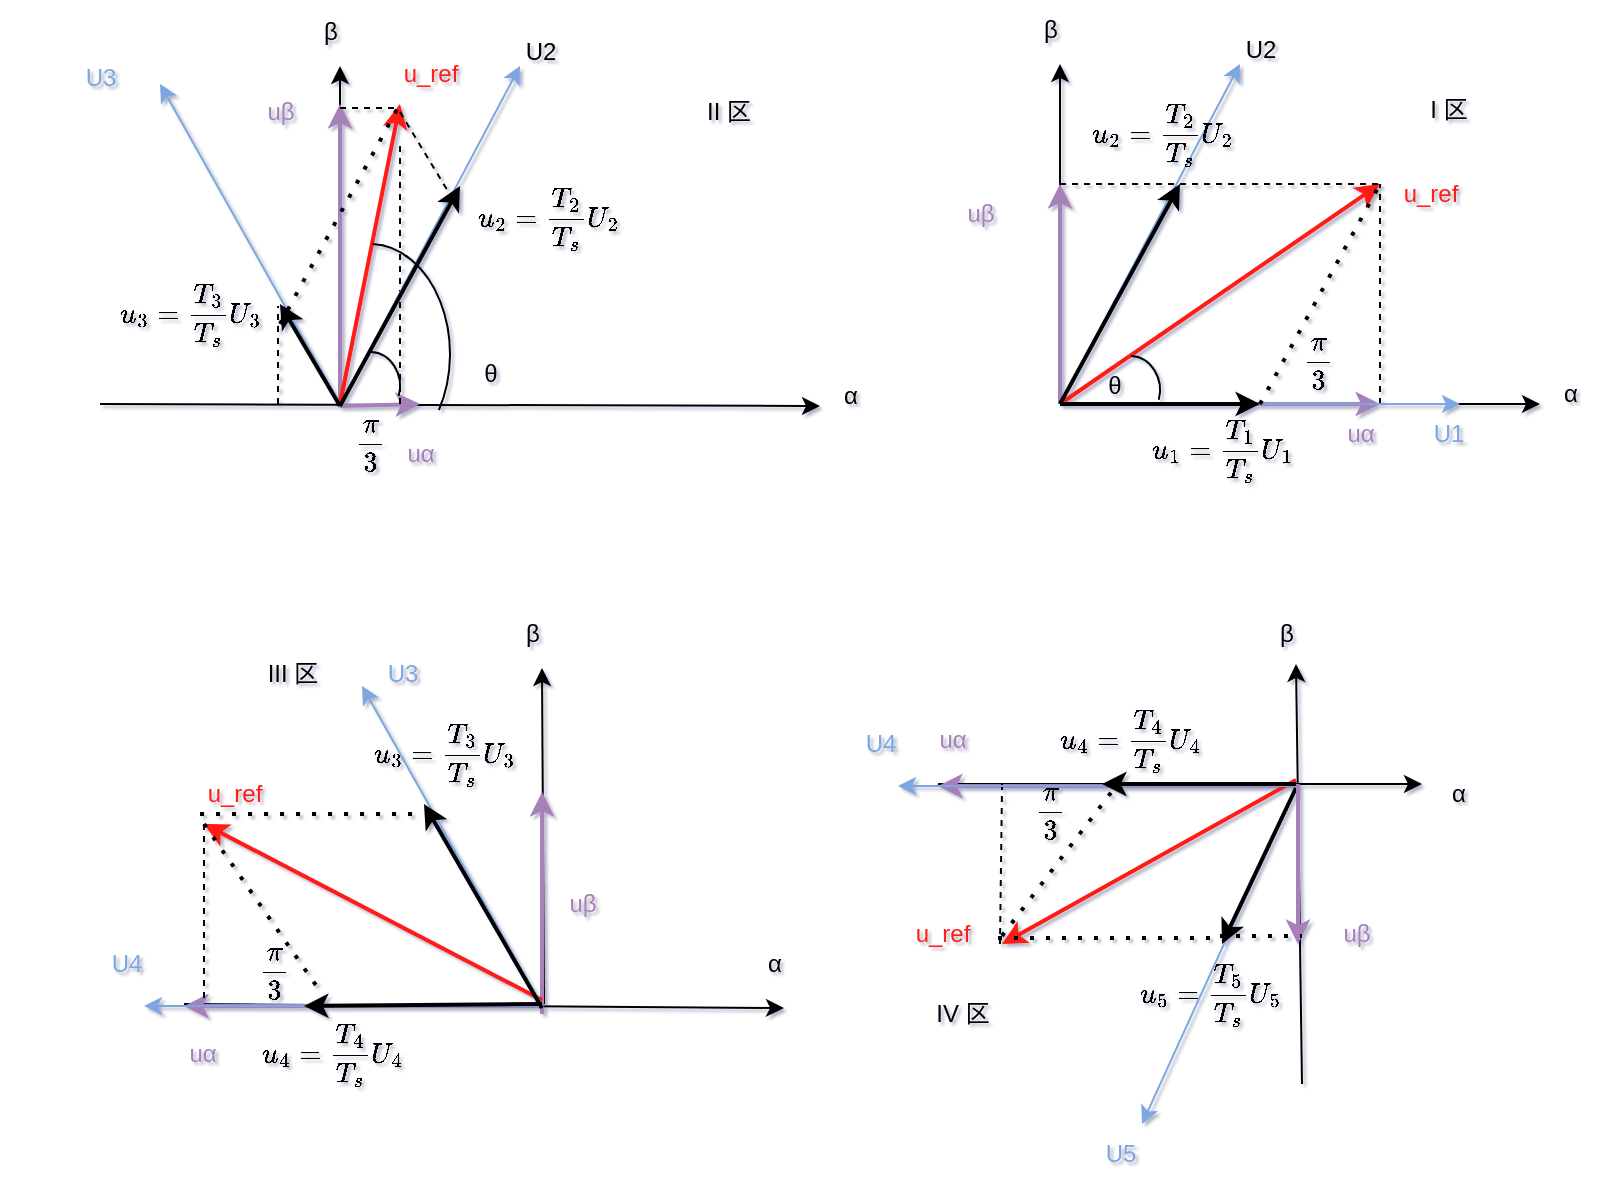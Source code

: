 <mxfile version="26.2.9">
  <diagram name="扇区1" id="LeHF-Duk00YqfWpQOEcl">
    <mxGraphModel dx="948" dy="563" grid="1" gridSize="10" guides="1" tooltips="1" connect="1" arrows="1" fold="1" page="1" pageScale="1" pageWidth="827" pageHeight="1169" math="1" shadow="1">
      <root>
        <mxCell id="0" />
        <mxCell id="1" parent="0" />
        <mxCell id="ZCoVLuQZG-VMDDXFzoyv-36" value="" style="endArrow=classic;html=1;rounded=0;" edge="1" parent="1">
          <mxGeometry width="50" height="50" relative="1" as="geometry">
            <mxPoint x="539" y="320" as="sourcePoint" />
            <mxPoint x="779" y="320" as="targetPoint" />
          </mxGeometry>
        </mxCell>
        <mxCell id="ZCoVLuQZG-VMDDXFzoyv-37" value="" style="endArrow=classic;html=1;rounded=0;" edge="1" parent="1">
          <mxGeometry width="50" height="50" relative="1" as="geometry">
            <mxPoint x="539" y="320" as="sourcePoint" />
            <mxPoint x="539" y="150" as="targetPoint" />
          </mxGeometry>
        </mxCell>
        <mxCell id="ZCoVLuQZG-VMDDXFzoyv-38" value="α" style="text;html=1;align=center;verticalAlign=middle;resizable=0;points=[];autosize=1;strokeColor=none;fillColor=none;" vertex="1" parent="1">
          <mxGeometry x="779" y="300" width="30" height="30" as="geometry" />
        </mxCell>
        <mxCell id="ZCoVLuQZG-VMDDXFzoyv-39" value="β" style="text;html=1;align=center;verticalAlign=middle;resizable=0;points=[];autosize=1;strokeColor=none;fillColor=none;" vertex="1" parent="1">
          <mxGeometry x="519" y="118" width="30" height="30" as="geometry" />
        </mxCell>
        <mxCell id="ZCoVLuQZG-VMDDXFzoyv-40" value="" style="endArrow=classic;html=1;rounded=0;strokeColor=#A680B8;strokeWidth=2;" edge="1" parent="1">
          <mxGeometry width="50" height="50" relative="1" as="geometry">
            <mxPoint x="539" y="320" as="sourcePoint" />
            <mxPoint x="699" y="320" as="targetPoint" />
          </mxGeometry>
        </mxCell>
        <mxCell id="ZCoVLuQZG-VMDDXFzoyv-41" value="&lt;font style=&quot;color: rgb(166, 128, 184);&quot;&gt;uα&lt;/font&gt;" style="text;html=1;align=center;verticalAlign=middle;resizable=0;points=[];autosize=1;strokeColor=none;fillColor=none;" vertex="1" parent="1">
          <mxGeometry x="669" y="320" width="40" height="30" as="geometry" />
        </mxCell>
        <mxCell id="ZCoVLuQZG-VMDDXFzoyv-42" value="" style="endArrow=classic;html=1;rounded=0;strokeWidth=2;strokeColor=#A680B8;" edge="1" parent="1">
          <mxGeometry width="50" height="50" relative="1" as="geometry">
            <mxPoint x="539" y="320" as="sourcePoint" />
            <mxPoint x="539" y="210" as="targetPoint" />
          </mxGeometry>
        </mxCell>
        <mxCell id="ZCoVLuQZG-VMDDXFzoyv-43" value="&lt;font style=&quot;color: rgb(166, 128, 184);&quot;&gt;uβ&lt;/font&gt;" style="text;html=1;align=center;verticalAlign=middle;resizable=0;points=[];autosize=1;strokeColor=none;fillColor=none;" vertex="1" parent="1">
          <mxGeometry x="479" y="210" width="40" height="30" as="geometry" />
        </mxCell>
        <mxCell id="ZCoVLuQZG-VMDDXFzoyv-44" value="" style="endArrow=classic;html=1;rounded=0;strokeWidth=2;strokeColor=#FF1A12;" edge="1" parent="1">
          <mxGeometry width="50" height="50" relative="1" as="geometry">
            <mxPoint x="539" y="320" as="sourcePoint" />
            <mxPoint x="699" y="210" as="targetPoint" />
          </mxGeometry>
        </mxCell>
        <mxCell id="ZCoVLuQZG-VMDDXFzoyv-45" value="" style="endArrow=none;dashed=1;html=1;rounded=0;" edge="1" parent="1">
          <mxGeometry width="50" height="50" relative="1" as="geometry">
            <mxPoint x="539" y="210" as="sourcePoint" />
            <mxPoint x="699" y="210" as="targetPoint" />
          </mxGeometry>
        </mxCell>
        <mxCell id="ZCoVLuQZG-VMDDXFzoyv-46" value="" style="endArrow=none;dashed=1;html=1;rounded=0;" edge="1" parent="1">
          <mxGeometry width="50" height="50" relative="1" as="geometry">
            <mxPoint x="699" y="320" as="sourcePoint" />
            <mxPoint x="699" y="210" as="targetPoint" />
          </mxGeometry>
        </mxCell>
        <mxCell id="ZCoVLuQZG-VMDDXFzoyv-47" value="&lt;font style=&quot;color: rgb(255, 26, 18);&quot;&gt;u_ref&lt;/font&gt;" style="text;html=1;align=center;verticalAlign=middle;resizable=0;points=[];autosize=1;strokeColor=none;fillColor=none;" vertex="1" parent="1">
          <mxGeometry x="699" y="200" width="50" height="30" as="geometry" />
        </mxCell>
        <mxCell id="ZCoVLuQZG-VMDDXFzoyv-48" value="" style="endArrow=classic;html=1;rounded=0;strokeColor=#7EA6E0;" edge="1" parent="1">
          <mxGeometry width="50" height="50" relative="1" as="geometry">
            <mxPoint x="539" y="320" as="sourcePoint" />
            <mxPoint x="629" y="150" as="targetPoint" />
          </mxGeometry>
        </mxCell>
        <mxCell id="ZCoVLuQZG-VMDDXFzoyv-49" value="" style="endArrow=classic;html=1;rounded=0;strokeColor=#7EA6E0;" edge="1" parent="1">
          <mxGeometry width="50" height="50" relative="1" as="geometry">
            <mxPoint x="539" y="320" as="sourcePoint" />
            <mxPoint x="739" y="320" as="targetPoint" />
          </mxGeometry>
        </mxCell>
        <mxCell id="ZCoVLuQZG-VMDDXFzoyv-50" value="U2" style="text;html=1;align=center;verticalAlign=middle;resizable=0;points=[];autosize=1;strokeColor=none;fillColor=none;" vertex="1" parent="1">
          <mxGeometry x="619" y="128" width="40" height="30" as="geometry" />
        </mxCell>
        <mxCell id="ZCoVLuQZG-VMDDXFzoyv-51" value="&lt;font style=&quot;color: rgb(126, 166, 224);&quot;&gt;U1&lt;/font&gt;" style="text;html=1;align=center;verticalAlign=middle;resizable=0;points=[];autosize=1;strokeColor=none;fillColor=none;" vertex="1" parent="1">
          <mxGeometry x="713" y="320" width="40" height="30" as="geometry" />
        </mxCell>
        <mxCell id="ZCoVLuQZG-VMDDXFzoyv-52" value="" style="endArrow=none;dashed=1;html=1;dashPattern=1 3;strokeWidth=2;rounded=0;" edge="1" parent="1">
          <mxGeometry width="50" height="50" relative="1" as="geometry">
            <mxPoint x="639" y="320" as="sourcePoint" />
            <mxPoint x="699" y="210" as="targetPoint" />
          </mxGeometry>
        </mxCell>
        <mxCell id="ZCoVLuQZG-VMDDXFzoyv-53" value="$$u_1 = \frac {T_1}{T_s} U_1$$" style="text;html=1;align=center;verticalAlign=middle;resizable=0;points=[];autosize=1;strokeColor=none;fillColor=none;" vertex="1" parent="1">
          <mxGeometry x="526" y="330" width="187" height="26" as="geometry" />
        </mxCell>
        <mxCell id="ZCoVLuQZG-VMDDXFzoyv-54" value="" style="endArrow=classic;html=1;rounded=0;strokeWidth=2;" edge="1" parent="1">
          <mxGeometry width="50" height="50" relative="1" as="geometry">
            <mxPoint x="539" y="320" as="sourcePoint" />
            <mxPoint x="639" y="320" as="targetPoint" />
          </mxGeometry>
        </mxCell>
        <mxCell id="ZCoVLuQZG-VMDDXFzoyv-55" value="" style="endArrow=classic;html=1;rounded=0;strokeWidth=2;" edge="1" parent="1">
          <mxGeometry width="50" height="50" relative="1" as="geometry">
            <mxPoint x="539" y="320" as="sourcePoint" />
            <mxPoint x="599" y="210" as="targetPoint" />
          </mxGeometry>
        </mxCell>
        <mxCell id="ZCoVLuQZG-VMDDXFzoyv-56" value="$$u_2 = \frac {T_2}{T_s} U_2$$" style="text;html=1;align=center;verticalAlign=middle;resizable=0;points=[];autosize=1;strokeColor=none;fillColor=none;" vertex="1" parent="1">
          <mxGeometry x="496" y="172" width="187" height="26" as="geometry" />
        </mxCell>
        <mxCell id="ZCoVLuQZG-VMDDXFzoyv-57" value="θ" style="text;html=1;align=center;verticalAlign=middle;resizable=0;points=[];autosize=1;strokeColor=none;fillColor=none;" vertex="1" parent="1">
          <mxGeometry x="551" y="296" width="30" height="30" as="geometry" />
        </mxCell>
        <mxCell id="ZCoVLuQZG-VMDDXFzoyv-59" value="$$\frac {\pi}{3}$$" style="text;html=1;align=center;verticalAlign=middle;resizable=0;points=[];autosize=1;strokeColor=none;fillColor=none;" vertex="1" parent="1">
          <mxGeometry x="613" y="285" width="110" height="30" as="geometry" />
        </mxCell>
        <mxCell id="ZCoVLuQZG-VMDDXFzoyv-60" value="" style="verticalLabelPosition=bottom;verticalAlign=top;html=1;shape=mxgraph.basic.arc;startAngle=0.005;endAngle=0.296;" vertex="1" parent="1">
          <mxGeometry x="559" y="296" width="30" height="34" as="geometry" />
        </mxCell>
        <mxCell id="ZCoVLuQZG-VMDDXFzoyv-61" value="I 区" style="text;html=1;align=center;verticalAlign=middle;resizable=0;points=[];autosize=1;strokeColor=none;fillColor=none;" vertex="1" parent="1">
          <mxGeometry x="713" y="158" width="40" height="30" as="geometry" />
        </mxCell>
        <mxCell id="ZCoVLuQZG-VMDDXFzoyv-63" value="" style="endArrow=classic;html=1;rounded=0;" edge="1" parent="1">
          <mxGeometry width="50" height="50" relative="1" as="geometry">
            <mxPoint x="59" y="320" as="sourcePoint" />
            <mxPoint x="419" y="321" as="targetPoint" />
          </mxGeometry>
        </mxCell>
        <mxCell id="ZCoVLuQZG-VMDDXFzoyv-64" value="" style="endArrow=classic;html=1;rounded=0;" edge="1" parent="1">
          <mxGeometry width="50" height="50" relative="1" as="geometry">
            <mxPoint x="179" y="321" as="sourcePoint" />
            <mxPoint x="179" y="151" as="targetPoint" />
          </mxGeometry>
        </mxCell>
        <mxCell id="ZCoVLuQZG-VMDDXFzoyv-65" value="α" style="text;html=1;align=center;verticalAlign=middle;resizable=0;points=[];autosize=1;strokeColor=none;fillColor=none;" vertex="1" parent="1">
          <mxGeometry x="419" y="301" width="30" height="30" as="geometry" />
        </mxCell>
        <mxCell id="ZCoVLuQZG-VMDDXFzoyv-66" value="β" style="text;html=1;align=center;verticalAlign=middle;resizable=0;points=[];autosize=1;strokeColor=none;fillColor=none;" vertex="1" parent="1">
          <mxGeometry x="159" y="119" width="30" height="30" as="geometry" />
        </mxCell>
        <mxCell id="ZCoVLuQZG-VMDDXFzoyv-67" value="" style="endArrow=classic;html=1;rounded=0;strokeColor=#A680B8;strokeWidth=2;" edge="1" parent="1">
          <mxGeometry width="50" height="50" relative="1" as="geometry">
            <mxPoint x="179" y="321" as="sourcePoint" />
            <mxPoint x="219" y="320" as="targetPoint" />
          </mxGeometry>
        </mxCell>
        <mxCell id="ZCoVLuQZG-VMDDXFzoyv-68" value="&lt;font style=&quot;color: rgb(166, 128, 184);&quot;&gt;uα&lt;/font&gt;" style="text;html=1;align=center;verticalAlign=middle;resizable=0;points=[];autosize=1;strokeColor=none;fillColor=none;" vertex="1" parent="1">
          <mxGeometry x="199" y="330" width="40" height="30" as="geometry" />
        </mxCell>
        <mxCell id="ZCoVLuQZG-VMDDXFzoyv-69" value="" style="endArrow=classic;html=1;rounded=0;strokeWidth=2;strokeColor=#A680B8;" edge="1" parent="1">
          <mxGeometry width="50" height="50" relative="1" as="geometry">
            <mxPoint x="179" y="321" as="sourcePoint" />
            <mxPoint x="179" y="170" as="targetPoint" />
          </mxGeometry>
        </mxCell>
        <mxCell id="ZCoVLuQZG-VMDDXFzoyv-70" value="&lt;font style=&quot;color: rgb(166, 128, 184);&quot;&gt;uβ&lt;/font&gt;" style="text;html=1;align=center;verticalAlign=middle;resizable=0;points=[];autosize=1;strokeColor=none;fillColor=none;" vertex="1" parent="1">
          <mxGeometry x="129" y="159" width="40" height="30" as="geometry" />
        </mxCell>
        <mxCell id="ZCoVLuQZG-VMDDXFzoyv-71" value="" style="endArrow=classic;html=1;rounded=0;strokeWidth=2;strokeColor=#FF1A12;" edge="1" parent="1">
          <mxGeometry width="50" height="50" relative="1" as="geometry">
            <mxPoint x="179" y="320" as="sourcePoint" />
            <mxPoint x="209" y="170" as="targetPoint" />
          </mxGeometry>
        </mxCell>
        <mxCell id="ZCoVLuQZG-VMDDXFzoyv-72" value="" style="endArrow=none;dashed=1;html=1;rounded=0;" edge="1" parent="1">
          <mxGeometry width="50" height="50" relative="1" as="geometry">
            <mxPoint x="179" y="172" as="sourcePoint" />
            <mxPoint x="209" y="172" as="targetPoint" />
          </mxGeometry>
        </mxCell>
        <mxCell id="ZCoVLuQZG-VMDDXFzoyv-73" value="" style="endArrow=none;dashed=1;html=1;rounded=0;" edge="1" parent="1">
          <mxGeometry width="50" height="50" relative="1" as="geometry">
            <mxPoint x="209" y="320" as="sourcePoint" />
            <mxPoint x="209" y="190" as="targetPoint" />
          </mxGeometry>
        </mxCell>
        <mxCell id="ZCoVLuQZG-VMDDXFzoyv-74" value="&lt;font style=&quot;color: rgb(255, 26, 18);&quot;&gt;u_ref&lt;/font&gt;" style="text;html=1;align=center;verticalAlign=middle;resizable=0;points=[];autosize=1;strokeColor=none;fillColor=none;" vertex="1" parent="1">
          <mxGeometry x="199" y="140" width="50" height="30" as="geometry" />
        </mxCell>
        <mxCell id="ZCoVLuQZG-VMDDXFzoyv-75" value="" style="endArrow=classic;html=1;rounded=0;strokeColor=#7EA6E0;" edge="1" parent="1">
          <mxGeometry width="50" height="50" relative="1" as="geometry">
            <mxPoint x="179" y="321" as="sourcePoint" />
            <mxPoint x="269" y="151" as="targetPoint" />
          </mxGeometry>
        </mxCell>
        <mxCell id="ZCoVLuQZG-VMDDXFzoyv-76" value="" style="endArrow=classic;html=1;rounded=0;strokeColor=#7EA6E0;" edge="1" parent="1">
          <mxGeometry width="50" height="50" relative="1" as="geometry">
            <mxPoint x="179" y="320" as="sourcePoint" />
            <mxPoint x="89" y="160" as="targetPoint" />
          </mxGeometry>
        </mxCell>
        <mxCell id="ZCoVLuQZG-VMDDXFzoyv-77" value="U2" style="text;html=1;align=center;verticalAlign=middle;resizable=0;points=[];autosize=1;strokeColor=none;fillColor=none;" vertex="1" parent="1">
          <mxGeometry x="259" y="129" width="40" height="30" as="geometry" />
        </mxCell>
        <mxCell id="ZCoVLuQZG-VMDDXFzoyv-80" value="$$u_3 = \frac {T_3}{T_s} U_3$$" style="text;html=1;align=center;verticalAlign=middle;resizable=0;points=[];autosize=1;strokeColor=none;fillColor=none;" vertex="1" parent="1">
          <mxGeometry x="9" y="260" width="190" height="30" as="geometry" />
        </mxCell>
        <mxCell id="ZCoVLuQZG-VMDDXFzoyv-81" value="" style="endArrow=classic;html=1;rounded=0;strokeWidth=2;" edge="1" parent="1">
          <mxGeometry width="50" height="50" relative="1" as="geometry">
            <mxPoint x="179" y="321" as="sourcePoint" />
            <mxPoint x="149" y="270" as="targetPoint" />
          </mxGeometry>
        </mxCell>
        <mxCell id="ZCoVLuQZG-VMDDXFzoyv-82" value="" style="endArrow=classic;html=1;rounded=0;strokeWidth=2;" edge="1" parent="1">
          <mxGeometry width="50" height="50" relative="1" as="geometry">
            <mxPoint x="179" y="321" as="sourcePoint" />
            <mxPoint x="239" y="211" as="targetPoint" />
          </mxGeometry>
        </mxCell>
        <mxCell id="ZCoVLuQZG-VMDDXFzoyv-83" value="$$u_2 = \frac {T_2}{T_s} U_2$$" style="text;html=1;align=center;verticalAlign=middle;resizable=0;points=[];autosize=1;strokeColor=none;fillColor=none;" vertex="1" parent="1">
          <mxGeometry x="189" y="214" width="187" height="26" as="geometry" />
        </mxCell>
        <mxCell id="ZCoVLuQZG-VMDDXFzoyv-84" value="θ" style="text;html=1;align=center;verticalAlign=middle;resizable=0;points=[];autosize=1;strokeColor=none;fillColor=none;" vertex="1" parent="1">
          <mxGeometry x="239" y="290" width="30" height="30" as="geometry" />
        </mxCell>
        <mxCell id="ZCoVLuQZG-VMDDXFzoyv-85" value="$$\frac {\pi}{3}$$" style="text;html=1;align=center;verticalAlign=middle;resizable=0;points=[];autosize=1;strokeColor=none;fillColor=none;" vertex="1" parent="1">
          <mxGeometry x="139" y="326" width="110" height="30" as="geometry" />
        </mxCell>
        <mxCell id="ZCoVLuQZG-VMDDXFzoyv-87" value="II 区" style="text;html=1;align=center;verticalAlign=middle;resizable=0;points=[];autosize=1;strokeColor=none;fillColor=none;" vertex="1" parent="1">
          <mxGeometry x="348" y="159" width="50" height="30" as="geometry" />
        </mxCell>
        <mxCell id="ZCoVLuQZG-VMDDXFzoyv-88" value="&lt;font style=&quot;color: rgb(126, 166, 224);&quot;&gt;U3&lt;/font&gt;" style="text;html=1;align=center;verticalAlign=middle;resizable=0;points=[];autosize=1;strokeColor=none;fillColor=none;" vertex="1" parent="1">
          <mxGeometry x="39" y="142" width="40" height="30" as="geometry" />
        </mxCell>
        <mxCell id="ZCoVLuQZG-VMDDXFzoyv-89" value="" style="endArrow=none;dashed=1;html=1;dashPattern=1 3;strokeWidth=2;rounded=0;" edge="1" parent="1">
          <mxGeometry width="50" height="50" relative="1" as="geometry">
            <mxPoint x="149" y="280" as="sourcePoint" />
            <mxPoint x="209" y="170" as="targetPoint" />
          </mxGeometry>
        </mxCell>
        <mxCell id="ZCoVLuQZG-VMDDXFzoyv-90" value="" style="endArrow=none;dashed=1;html=1;rounded=0;entryX=0.238;entryY=0.019;entryDx=0;entryDy=0;entryPerimeter=0;" edge="1" parent="1" target="ZCoVLuQZG-VMDDXFzoyv-83">
          <mxGeometry width="50" height="50" relative="1" as="geometry">
            <mxPoint x="209" y="174" as="sourcePoint" />
            <mxPoint x="229" y="214" as="targetPoint" />
          </mxGeometry>
        </mxCell>
        <mxCell id="ZCoVLuQZG-VMDDXFzoyv-91" value="" style="verticalLabelPosition=bottom;verticalAlign=top;html=1;shape=mxgraph.basic.arc;startAngle=0.005;endAngle=0.296;" vertex="1" parent="1">
          <mxGeometry x="179" y="294" width="30" height="34" as="geometry" />
        </mxCell>
        <mxCell id="ZCoVLuQZG-VMDDXFzoyv-93" value="" style="endArrow=none;dashed=1;html=1;rounded=0;" edge="1" parent="1">
          <mxGeometry width="50" height="50" relative="1" as="geometry">
            <mxPoint x="148" y="320" as="sourcePoint" />
            <mxPoint x="148" y="271" as="targetPoint" />
          </mxGeometry>
        </mxCell>
        <mxCell id="ZCoVLuQZG-VMDDXFzoyv-95" value="" style="verticalLabelPosition=bottom;verticalAlign=top;html=1;shape=mxgraph.basic.arc;startAngle=0.005;endAngle=0.335;" vertex="1" parent="1">
          <mxGeometry x="154" y="240" width="80" height="110" as="geometry" />
        </mxCell>
        <mxCell id="ZCoVLuQZG-VMDDXFzoyv-96" value="" style="endArrow=classic;html=1;rounded=0;" edge="1" parent="1">
          <mxGeometry width="50" height="50" relative="1" as="geometry">
            <mxPoint x="101" y="620" as="sourcePoint" />
            <mxPoint x="401" y="622" as="targetPoint" />
          </mxGeometry>
        </mxCell>
        <mxCell id="ZCoVLuQZG-VMDDXFzoyv-97" value="" style="endArrow=classic;html=1;rounded=0;" edge="1" parent="1">
          <mxGeometry width="50" height="50" relative="1" as="geometry">
            <mxPoint x="281" y="620" as="sourcePoint" />
            <mxPoint x="280" y="452" as="targetPoint" />
          </mxGeometry>
        </mxCell>
        <mxCell id="ZCoVLuQZG-VMDDXFzoyv-98" value="α" style="text;html=1;align=center;verticalAlign=middle;resizable=0;points=[];autosize=1;strokeColor=none;fillColor=none;" vertex="1" parent="1">
          <mxGeometry x="381" y="585" width="30" height="30" as="geometry" />
        </mxCell>
        <mxCell id="ZCoVLuQZG-VMDDXFzoyv-99" value="β" style="text;html=1;align=center;verticalAlign=middle;resizable=0;points=[];autosize=1;strokeColor=none;fillColor=none;" vertex="1" parent="1">
          <mxGeometry x="260" y="420" width="30" height="30" as="geometry" />
        </mxCell>
        <mxCell id="ZCoVLuQZG-VMDDXFzoyv-100" value="" style="endArrow=none;html=1;rounded=0;strokeColor=#A680B8;strokeWidth=2;startFill=1;startArrow=classic;" edge="1" parent="1">
          <mxGeometry width="50" height="50" relative="1" as="geometry">
            <mxPoint x="101" y="621" as="sourcePoint" />
            <mxPoint x="279.5" y="621" as="targetPoint" />
          </mxGeometry>
        </mxCell>
        <mxCell id="ZCoVLuQZG-VMDDXFzoyv-101" value="&lt;font style=&quot;color: rgb(166, 128, 184);&quot;&gt;uα&lt;/font&gt;" style="text;html=1;align=center;verticalAlign=middle;resizable=0;points=[];autosize=1;strokeColor=none;fillColor=none;" vertex="1" parent="1">
          <mxGeometry x="90" y="630" width="40" height="30" as="geometry" />
        </mxCell>
        <mxCell id="ZCoVLuQZG-VMDDXFzoyv-102" value="" style="endArrow=classic;html=1;rounded=0;strokeWidth=2;strokeColor=#A680B8;entryX=0.758;entryY=1.133;entryDx=0;entryDy=0;entryPerimeter=0;" edge="1" parent="1" target="ZCoVLuQZG-VMDDXFzoyv-113">
          <mxGeometry width="50" height="50" relative="1" as="geometry">
            <mxPoint x="280" y="625" as="sourcePoint" />
            <mxPoint x="281" y="570" as="targetPoint" />
          </mxGeometry>
        </mxCell>
        <mxCell id="ZCoVLuQZG-VMDDXFzoyv-103" value="&lt;font style=&quot;color: rgb(166, 128, 184);&quot;&gt;uβ&lt;/font&gt;" style="text;html=1;align=center;verticalAlign=middle;resizable=0;points=[];autosize=1;strokeColor=none;fillColor=none;" vertex="1" parent="1">
          <mxGeometry x="280" y="555" width="40" height="30" as="geometry" />
        </mxCell>
        <mxCell id="ZCoVLuQZG-VMDDXFzoyv-104" value="" style="endArrow=classic;html=1;rounded=0;strokeWidth=2;strokeColor=#FF1A12;" edge="1" parent="1">
          <mxGeometry width="50" height="50" relative="1" as="geometry">
            <mxPoint x="280" y="618" as="sourcePoint" />
            <mxPoint x="111" y="530" as="targetPoint" />
          </mxGeometry>
        </mxCell>
        <mxCell id="ZCoVLuQZG-VMDDXFzoyv-105" value="" style="endArrow=none;dashed=1;html=1;rounded=0;" edge="1" parent="1">
          <mxGeometry width="50" height="50" relative="1" as="geometry">
            <mxPoint x="111" y="530" as="sourcePoint" />
            <mxPoint x="111" y="620" as="targetPoint" />
          </mxGeometry>
        </mxCell>
        <mxCell id="ZCoVLuQZG-VMDDXFzoyv-107" value="&lt;font style=&quot;color: rgb(255, 26, 18);&quot;&gt;u_ref&lt;/font&gt;" style="text;html=1;align=center;verticalAlign=middle;resizable=0;points=[];autosize=1;strokeColor=none;fillColor=none;" vertex="1" parent="1">
          <mxGeometry x="101" y="500" width="50" height="30" as="geometry" />
        </mxCell>
        <mxCell id="ZCoVLuQZG-VMDDXFzoyv-109" value="" style="endArrow=classic;html=1;rounded=0;strokeColor=#7EA6E0;" edge="1" parent="1">
          <mxGeometry width="50" height="50" relative="1" as="geometry">
            <mxPoint x="280" y="621" as="sourcePoint" />
            <mxPoint x="190" y="461" as="targetPoint" />
          </mxGeometry>
        </mxCell>
        <mxCell id="ZCoVLuQZG-VMDDXFzoyv-108" value="" style="endArrow=classic;html=1;rounded=0;strokeColor=#7EA6E0;" edge="1" parent="1">
          <mxGeometry width="50" height="50" relative="1" as="geometry">
            <mxPoint x="280" y="621" as="sourcePoint" />
            <mxPoint x="81" y="621" as="targetPoint" />
          </mxGeometry>
        </mxCell>
        <mxCell id="ZCoVLuQZG-VMDDXFzoyv-111" value="" style="endArrow=classic;html=1;rounded=0;strokeWidth=2;" edge="1" parent="1">
          <mxGeometry width="50" height="50" relative="1" as="geometry">
            <mxPoint x="280" y="622" as="sourcePoint" />
            <mxPoint x="221" y="520" as="targetPoint" />
          </mxGeometry>
        </mxCell>
        <mxCell id="ZCoVLuQZG-VMDDXFzoyv-112" value="" style="endArrow=none;html=1;rounded=0;strokeWidth=2;startFill=1;startArrow=classic;" edge="1" parent="1">
          <mxGeometry width="50" height="50" relative="1" as="geometry">
            <mxPoint x="161" y="621" as="sourcePoint" />
            <mxPoint x="280" y="620" as="targetPoint" />
          </mxGeometry>
        </mxCell>
        <mxCell id="ZCoVLuQZG-VMDDXFzoyv-113" value="$$u_3 = \frac {T_3}{T_s} U_3$$" style="text;html=1;align=center;verticalAlign=middle;resizable=0;points=[];autosize=1;strokeColor=none;fillColor=none;" vertex="1" parent="1">
          <mxGeometry x="136" y="480" width="190" height="30" as="geometry" />
        </mxCell>
        <mxCell id="ZCoVLuQZG-VMDDXFzoyv-115" value="$$\frac {\pi}{3}$$" style="text;html=1;align=center;verticalAlign=middle;resizable=0;points=[];autosize=1;strokeColor=none;fillColor=none;" vertex="1" parent="1">
          <mxGeometry x="91" y="590" width="110" height="30" as="geometry" />
        </mxCell>
        <mxCell id="ZCoVLuQZG-VMDDXFzoyv-116" value="III 区" style="text;html=1;align=center;verticalAlign=middle;resizable=0;points=[];autosize=1;strokeColor=none;fillColor=none;" vertex="1" parent="1">
          <mxGeometry x="130" y="440" width="50" height="30" as="geometry" />
        </mxCell>
        <mxCell id="ZCoVLuQZG-VMDDXFzoyv-117" value="&lt;font style=&quot;color: rgb(126, 166, 224);&quot;&gt;U3&lt;/font&gt;" style="text;html=1;align=center;verticalAlign=middle;resizable=0;points=[];autosize=1;strokeColor=none;fillColor=none;" vertex="1" parent="1">
          <mxGeometry x="190" y="440" width="40" height="30" as="geometry" />
        </mxCell>
        <mxCell id="ZCoVLuQZG-VMDDXFzoyv-118" value="" style="endArrow=none;dashed=1;html=1;dashPattern=1 3;strokeWidth=2;rounded=0;" edge="1" parent="1">
          <mxGeometry width="50" height="50" relative="1" as="geometry">
            <mxPoint x="109" y="525" as="sourcePoint" />
            <mxPoint x="220" y="525" as="targetPoint" />
          </mxGeometry>
        </mxCell>
        <mxCell id="ZCoVLuQZG-VMDDXFzoyv-125" value="" style="endArrow=none;dashed=1;html=1;dashPattern=1 3;strokeWidth=2;rounded=0;" edge="1" parent="1">
          <mxGeometry width="50" height="50" relative="1" as="geometry">
            <mxPoint x="111" y="530" as="sourcePoint" />
            <mxPoint x="170" y="615" as="targetPoint" />
          </mxGeometry>
        </mxCell>
        <mxCell id="ZCoVLuQZG-VMDDXFzoyv-126" value="$$u_4 = \frac {T_4}{T_s} U_4$$" style="text;html=1;align=center;verticalAlign=middle;resizable=0;points=[];autosize=1;strokeColor=none;fillColor=none;" vertex="1" parent="1">
          <mxGeometry x="80" y="630" width="190" height="30" as="geometry" />
        </mxCell>
        <mxCell id="ZCoVLuQZG-VMDDXFzoyv-130" value="&lt;font style=&quot;color: rgb(126, 166, 224);&quot;&gt;U4&lt;/font&gt;" style="text;html=1;align=center;verticalAlign=middle;resizable=0;points=[];autosize=1;strokeColor=none;fillColor=none;" vertex="1" parent="1">
          <mxGeometry x="55" y="587" width="33" height="26" as="geometry" />
        </mxCell>
        <mxCell id="ZCoVLuQZG-VMDDXFzoyv-131" value="" style="endArrow=classic;html=1;rounded=0;" edge="1" parent="1">
          <mxGeometry width="50" height="50" relative="1" as="geometry">
            <mxPoint x="478" y="510" as="sourcePoint" />
            <mxPoint x="720" y="510" as="targetPoint" />
          </mxGeometry>
        </mxCell>
        <mxCell id="ZCoVLuQZG-VMDDXFzoyv-132" value="" style="endArrow=classic;html=1;rounded=0;" edge="1" parent="1">
          <mxGeometry width="50" height="50" relative="1" as="geometry">
            <mxPoint x="660" y="660" as="sourcePoint" />
            <mxPoint x="657" y="450" as="targetPoint" />
          </mxGeometry>
        </mxCell>
        <mxCell id="ZCoVLuQZG-VMDDXFzoyv-133" value="α" style="text;html=1;align=center;verticalAlign=middle;resizable=0;points=[];autosize=1;strokeColor=none;fillColor=none;" vertex="1" parent="1">
          <mxGeometry x="723" y="500" width="30" height="30" as="geometry" />
        </mxCell>
        <mxCell id="ZCoVLuQZG-VMDDXFzoyv-134" value="β" style="text;html=1;align=center;verticalAlign=middle;resizable=0;points=[];autosize=1;strokeColor=none;fillColor=none;" vertex="1" parent="1">
          <mxGeometry x="637" y="420" width="30" height="30" as="geometry" />
        </mxCell>
        <mxCell id="ZCoVLuQZG-VMDDXFzoyv-135" value="" style="endArrow=none;html=1;rounded=0;strokeColor=#A680B8;strokeWidth=2;startFill=1;startArrow=classic;" edge="1" parent="1">
          <mxGeometry width="50" height="50" relative="1" as="geometry">
            <mxPoint x="478" y="511" as="sourcePoint" />
            <mxPoint x="656.5" y="511" as="targetPoint" />
          </mxGeometry>
        </mxCell>
        <mxCell id="ZCoVLuQZG-VMDDXFzoyv-136" value="&lt;font style=&quot;color: rgb(166, 128, 184);&quot;&gt;uα&lt;/font&gt;" style="text;html=1;align=center;verticalAlign=middle;resizable=0;points=[];autosize=1;strokeColor=none;fillColor=none;" vertex="1" parent="1">
          <mxGeometry x="465" y="473" width="40" height="30" as="geometry" />
        </mxCell>
        <mxCell id="ZCoVLuQZG-VMDDXFzoyv-138" value="&lt;font style=&quot;color: rgb(166, 128, 184);&quot;&gt;uβ&lt;/font&gt;" style="text;html=1;align=center;verticalAlign=middle;resizable=0;points=[];autosize=1;strokeColor=none;fillColor=none;" vertex="1" parent="1">
          <mxGeometry x="667" y="570" width="40" height="30" as="geometry" />
        </mxCell>
        <mxCell id="ZCoVLuQZG-VMDDXFzoyv-139" value="" style="endArrow=classic;html=1;rounded=0;strokeWidth=2;strokeColor=#FF1A12;" edge="1" parent="1">
          <mxGeometry width="50" height="50" relative="1" as="geometry">
            <mxPoint x="657" y="508" as="sourcePoint" />
            <mxPoint x="510" y="590" as="targetPoint" />
          </mxGeometry>
        </mxCell>
        <mxCell id="ZCoVLuQZG-VMDDXFzoyv-140" value="" style="endArrow=none;dashed=1;html=1;rounded=0;exitX=0.282;exitY=0;exitDx=0;exitDy=0;exitPerimeter=0;" edge="1" parent="1" source="ZCoVLuQZG-VMDDXFzoyv-147">
          <mxGeometry width="50" height="50" relative="1" as="geometry">
            <mxPoint x="511" y="518" as="sourcePoint" />
            <mxPoint x="509" y="590" as="targetPoint" />
          </mxGeometry>
        </mxCell>
        <mxCell id="ZCoVLuQZG-VMDDXFzoyv-141" value="&lt;font style=&quot;color: rgb(255, 26, 18);&quot;&gt;u_ref&lt;/font&gt;" style="text;html=1;align=center;verticalAlign=middle;resizable=0;points=[];autosize=1;strokeColor=none;fillColor=none;" vertex="1" parent="1">
          <mxGeometry x="455" y="570" width="50" height="30" as="geometry" />
        </mxCell>
        <mxCell id="ZCoVLuQZG-VMDDXFzoyv-142" value="" style="endArrow=classic;html=1;rounded=0;strokeColor=#7EA6E0;" edge="1" parent="1">
          <mxGeometry width="50" height="50" relative="1" as="geometry">
            <mxPoint x="657" y="511" as="sourcePoint" />
            <mxPoint x="580" y="680" as="targetPoint" />
          </mxGeometry>
        </mxCell>
        <mxCell id="ZCoVLuQZG-VMDDXFzoyv-143" value="" style="endArrow=classic;html=1;rounded=0;strokeColor=#7EA6E0;" edge="1" parent="1">
          <mxGeometry width="50" height="50" relative="1" as="geometry">
            <mxPoint x="657" y="511" as="sourcePoint" />
            <mxPoint x="458" y="511" as="targetPoint" />
          </mxGeometry>
        </mxCell>
        <mxCell id="ZCoVLuQZG-VMDDXFzoyv-144" value="" style="endArrow=classic;html=1;rounded=0;strokeWidth=2;" edge="1" parent="1">
          <mxGeometry width="50" height="50" relative="1" as="geometry">
            <mxPoint x="657" y="512" as="sourcePoint" />
            <mxPoint x="620" y="590" as="targetPoint" />
          </mxGeometry>
        </mxCell>
        <mxCell id="ZCoVLuQZG-VMDDXFzoyv-145" value="" style="endArrow=none;html=1;rounded=0;strokeWidth=2;startFill=1;startArrow=classic;" edge="1" parent="1">
          <mxGeometry width="50" height="50" relative="1" as="geometry">
            <mxPoint x="560" y="510" as="sourcePoint" />
            <mxPoint x="657" y="510" as="targetPoint" />
          </mxGeometry>
        </mxCell>
        <mxCell id="ZCoVLuQZG-VMDDXFzoyv-146" value="$$u_5 = \frac {T_5}{T_s} U_5$$" style="text;html=1;align=center;verticalAlign=middle;resizable=0;points=[];autosize=1;strokeColor=none;fillColor=none;" vertex="1" parent="1">
          <mxGeometry x="519" y="600" width="190" height="30" as="geometry" />
        </mxCell>
        <mxCell id="ZCoVLuQZG-VMDDXFzoyv-147" value="$$\frac {\pi}{3}$$" style="text;html=1;align=center;verticalAlign=middle;resizable=0;points=[];autosize=1;strokeColor=none;fillColor=none;" vertex="1" parent="1">
          <mxGeometry x="479" y="510" width="110" height="30" as="geometry" />
        </mxCell>
        <mxCell id="ZCoVLuQZG-VMDDXFzoyv-148" value="IV 区" style="text;html=1;align=center;verticalAlign=middle;resizable=0;points=[];autosize=1;strokeColor=none;fillColor=none;" vertex="1" parent="1">
          <mxGeometry x="465" y="610" width="50" height="30" as="geometry" />
        </mxCell>
        <mxCell id="ZCoVLuQZG-VMDDXFzoyv-149" value="&lt;font style=&quot;color: rgb(126, 166, 224);&quot;&gt;U5&lt;/font&gt;" style="text;html=1;align=center;verticalAlign=middle;resizable=0;points=[];autosize=1;strokeColor=none;fillColor=none;" vertex="1" parent="1">
          <mxGeometry x="549" y="680" width="40" height="30" as="geometry" />
        </mxCell>
        <mxCell id="ZCoVLuQZG-VMDDXFzoyv-150" value="" style="endArrow=none;dashed=1;html=1;dashPattern=1 3;strokeWidth=2;rounded=0;" edge="1" parent="1">
          <mxGeometry width="50" height="50" relative="1" as="geometry">
            <mxPoint x="508" y="587" as="sourcePoint" />
            <mxPoint x="619" y="587" as="targetPoint" />
          </mxGeometry>
        </mxCell>
        <mxCell id="ZCoVLuQZG-VMDDXFzoyv-151" value="" style="endArrow=none;dashed=1;html=1;dashPattern=1 3;strokeWidth=2;rounded=0;" edge="1" parent="1">
          <mxGeometry width="50" height="50" relative="1" as="geometry">
            <mxPoint x="510" y="586" as="sourcePoint" />
            <mxPoint x="567" y="511" as="targetPoint" />
          </mxGeometry>
        </mxCell>
        <mxCell id="ZCoVLuQZG-VMDDXFzoyv-152" value="$$u_4 = \frac {T_4}{T_s} U_4$$" style="text;html=1;align=center;verticalAlign=middle;resizable=0;points=[];autosize=1;strokeColor=none;fillColor=none;" vertex="1" parent="1">
          <mxGeometry x="479" y="473" width="190" height="30" as="geometry" />
        </mxCell>
        <mxCell id="ZCoVLuQZG-VMDDXFzoyv-153" value="&lt;font style=&quot;color: rgb(126, 166, 224);&quot;&gt;U4&lt;/font&gt;" style="text;html=1;align=center;verticalAlign=middle;resizable=0;points=[];autosize=1;strokeColor=none;fillColor=none;" vertex="1" parent="1">
          <mxGeometry x="432" y="477" width="33" height="26" as="geometry" />
        </mxCell>
        <mxCell id="ZCoVLuQZG-VMDDXFzoyv-154" value="" style="endArrow=classic;html=1;rounded=0;strokeWidth=2;strokeColor=#A680B8;" edge="1" parent="1">
          <mxGeometry width="50" height="50" relative="1" as="geometry">
            <mxPoint x="658" y="510" as="sourcePoint" />
            <mxPoint x="658" y="590" as="targetPoint" />
          </mxGeometry>
        </mxCell>
        <mxCell id="ZCoVLuQZG-VMDDXFzoyv-155" value="" style="endArrow=none;dashed=1;html=1;dashPattern=1 3;strokeWidth=2;rounded=0;" edge="1" parent="1">
          <mxGeometry width="50" height="50" relative="1" as="geometry">
            <mxPoint x="619" y="586" as="sourcePoint" />
            <mxPoint x="660" y="586" as="targetPoint" />
          </mxGeometry>
        </mxCell>
      </root>
    </mxGraphModel>
  </diagram>
</mxfile>
